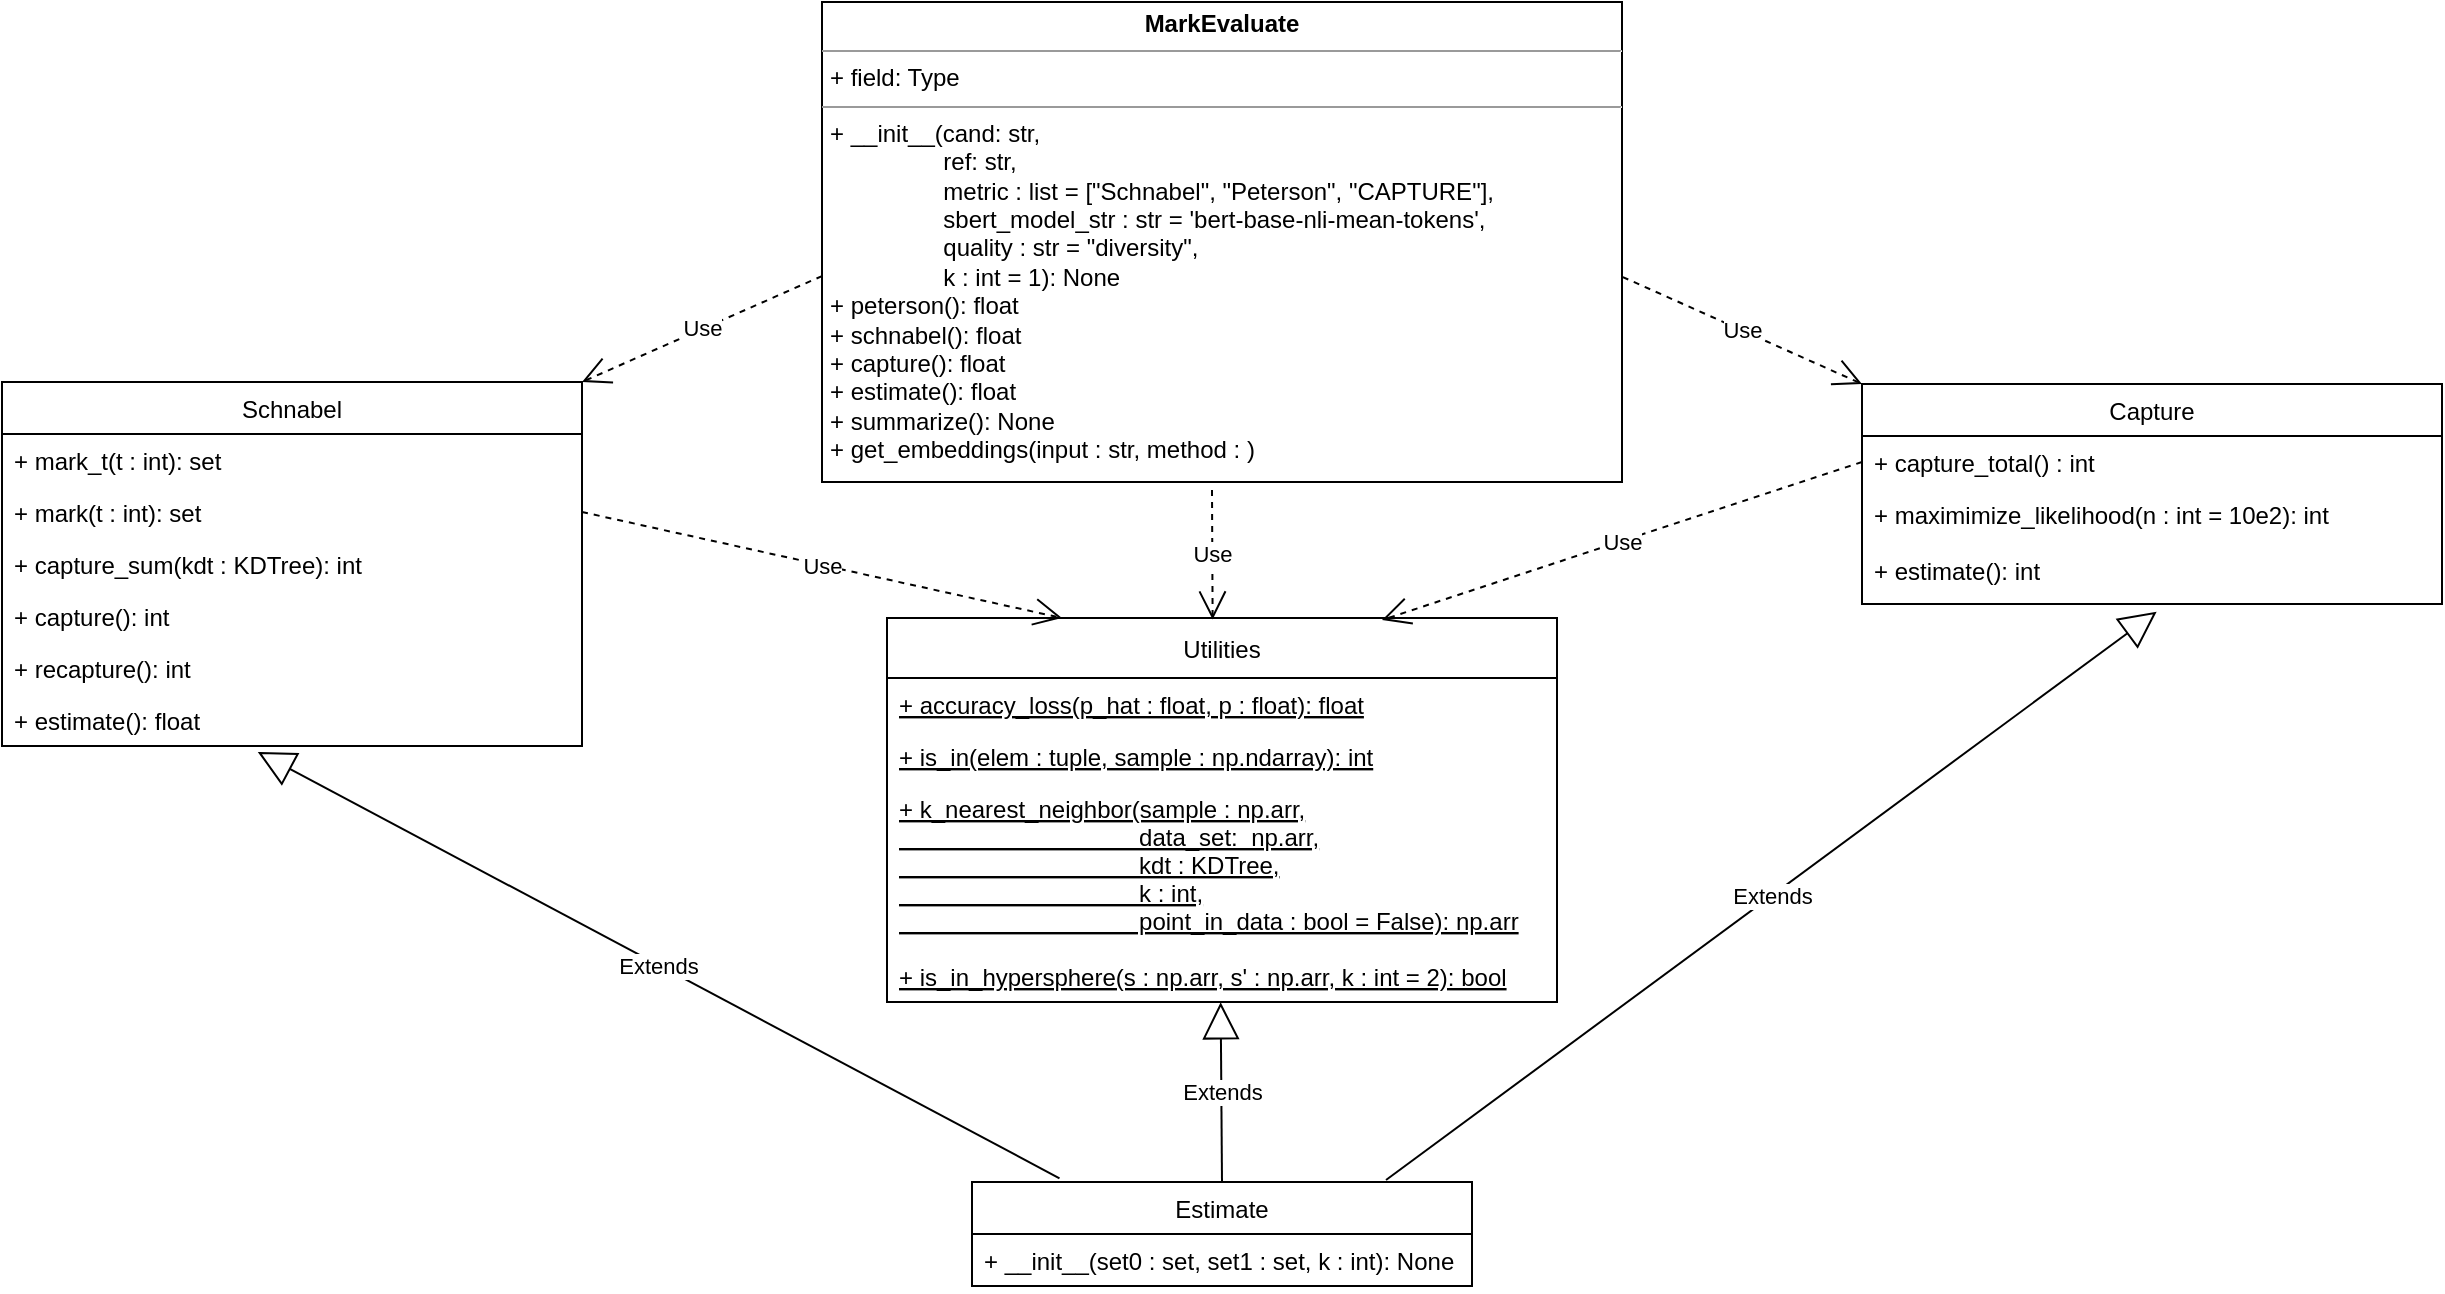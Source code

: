 <mxfile>
    <diagram id="OaVPVNc6GjlpHybK9Wb1" name="Page-1">
        <mxGraphModel dx="2156" dy="552" grid="1" gridSize="10" guides="1" tooltips="1" connect="1" arrows="1" fold="1" page="1" pageScale="1" pageWidth="850" pageHeight="1100" math="0" shadow="0">
            <root>
                <mxCell id="0"/>
                <mxCell id="1" parent="0"/>
                <mxCell id="27" style="edgeStyle=orthogonalEdgeStyle;rounded=0;orthogonalLoop=1;jettySize=auto;html=1;exitX=1;exitY=0.5;exitDx=0;exitDy=0;" parent="1" source="2" edge="1">
                    <mxGeometry relative="1" as="geometry">
                        <mxPoint x="630" y="170" as="targetPoint"/>
                    </mxGeometry>
                </mxCell>
                <mxCell id="2" value="&lt;p style=&quot;margin: 0px ; margin-top: 4px ; text-align: center&quot;&gt;&lt;b&gt;MarkEvaluate&lt;/b&gt;&lt;/p&gt;&lt;hr size=&quot;1&quot;&gt;&lt;p style=&quot;margin: 0px ; margin-left: 4px&quot;&gt;+ field: Type&lt;/p&gt;&lt;hr size=&quot;1&quot;&gt;&lt;p style=&quot;margin: 0px ; margin-left: 4px&quot;&gt;+ __init__(cand: str,&lt;/p&gt;&lt;p style=&quot;margin: 0px ; margin-left: 4px&quot;&gt;&amp;nbsp; &amp;nbsp; &amp;nbsp; &amp;nbsp; &amp;nbsp; &amp;nbsp; &amp;nbsp; &amp;nbsp; &amp;nbsp;ref: str,&lt;/p&gt;&lt;p style=&quot;margin: 0px ; margin-left: 4px&quot;&gt;&amp;nbsp; &amp;nbsp; &amp;nbsp; &amp;nbsp; &amp;nbsp; &amp;nbsp; &amp;nbsp; &amp;nbsp; &amp;nbsp;metric : list = [&quot;Schnabel&quot;, &quot;Peterson&quot;, &quot;CAPTURE&quot;],&lt;/p&gt;&lt;p style=&quot;margin: 0px ; margin-left: 4px&quot;&gt;&amp;nbsp; &amp;nbsp; &amp;nbsp; &amp;nbsp; &amp;nbsp; &amp;nbsp; &amp;nbsp; &amp;nbsp; &amp;nbsp;sbert_model_str : str = 'bert-base-nli-mean-tokens',&lt;/p&gt;&lt;p style=&quot;margin: 0px ; margin-left: 4px&quot;&gt;&lt;span&gt;&amp;nbsp; &amp;nbsp; &amp;nbsp; &amp;nbsp; &amp;nbsp; &amp;nbsp; &amp;nbsp; &amp;nbsp; &amp;nbsp;quality : str = &quot;diversity&quot;,&lt;/span&gt;&lt;/p&gt;&lt;p style=&quot;margin: 0px ; margin-left: 4px&quot;&gt;&lt;span&gt;&amp;nbsp; &amp;nbsp; &amp;nbsp; &amp;nbsp; &amp;nbsp; &amp;nbsp; &amp;nbsp; &amp;nbsp; &amp;nbsp;k : int = 1): None&lt;/span&gt;&lt;/p&gt;&lt;p style=&quot;margin: 0px ; margin-left: 4px&quot;&gt;+ peterson(): float&lt;/p&gt;&lt;p style=&quot;margin: 0px ; margin-left: 4px&quot;&gt;+ schnabel(): float&lt;/p&gt;&lt;p style=&quot;margin: 0px ; margin-left: 4px&quot;&gt;+ capture(): float&lt;/p&gt;&lt;p style=&quot;margin: 0px ; margin-left: 4px&quot;&gt;+ estimate(): float&lt;/p&gt;&lt;p style=&quot;margin: 0px ; margin-left: 4px&quot;&gt;+ summarize(): None&lt;/p&gt;&lt;p style=&quot;margin: 0px ; margin-left: 4px&quot;&gt;+ get_embeddings(input : str, method : )&lt;br&gt;&lt;/p&gt;&lt;p style=&quot;margin: 0px ; margin-left: 4px&quot;&gt;&lt;br&gt;&lt;/p&gt;" style="verticalAlign=top;align=left;overflow=fill;fontSize=12;fontFamily=Helvetica;html=1;" parent="1" vertex="1">
                    <mxGeometry x="240" y="50" width="400" height="240" as="geometry"/>
                </mxCell>
                <mxCell id="3" value="Utilities" style="swimlane;fontStyle=0;childLayout=stackLayout;horizontal=1;startSize=30;horizontalStack=0;resizeParent=1;resizeParentMax=0;resizeLast=0;collapsible=1;marginBottom=0;" parent="1" vertex="1">
                    <mxGeometry x="272.5" y="358" width="335" height="192" as="geometry"/>
                </mxCell>
                <mxCell id="4" value="+ accuracy_loss(p_hat : float, p : float): float" style="text;strokeColor=none;fillColor=none;align=left;verticalAlign=top;spacingLeft=4;spacingRight=4;overflow=hidden;rotatable=0;points=[[0,0.5],[1,0.5]];portConstraint=eastwest;fontStyle=4" parent="3" vertex="1">
                    <mxGeometry y="30" width="335" height="26" as="geometry"/>
                </mxCell>
                <mxCell id="37" value="+ is_in(elem : tuple, sample : np.ndarray): int" style="text;strokeColor=none;fillColor=none;align=left;verticalAlign=top;spacingLeft=4;spacingRight=4;overflow=hidden;rotatable=0;points=[[0,0.5],[1,0.5]];portConstraint=eastwest;fontStyle=4" vertex="1" parent="3">
                    <mxGeometry y="56" width="335" height="26" as="geometry"/>
                </mxCell>
                <mxCell id="5" value="+ k_nearest_neighbor(sample : np.arr,&#10;                                    data_set:  np.arr,&#10;                                    kdt : KDTree,&#10;                                    k : int,&#10;                                    point_in_data : bool = False): np.arr&#10;" style="text;strokeColor=none;fillColor=none;align=left;verticalAlign=top;spacingLeft=4;spacingRight=4;overflow=hidden;rotatable=0;points=[[0,0.5],[1,0.5]];portConstraint=eastwest;fontStyle=4" parent="3" vertex="1">
                    <mxGeometry y="82" width="335" height="84" as="geometry"/>
                </mxCell>
                <mxCell id="8" value="+ is_in_hypersphere(s : np.arr, s' : np.arr, k : int = 2): bool" style="text;strokeColor=none;fillColor=none;align=left;verticalAlign=top;spacingLeft=4;spacingRight=4;overflow=hidden;rotatable=0;points=[[0,0.5],[1,0.5]];portConstraint=eastwest;fontStyle=4" parent="3" vertex="1">
                    <mxGeometry y="166" width="335" height="26" as="geometry"/>
                </mxCell>
                <mxCell id="9" value="Use" style="endArrow=open;endSize=12;dashed=1;html=1;entryX=0.486;entryY=0.004;entryDx=0;entryDy=0;entryPerimeter=0;" parent="1" target="3" edge="1">
                    <mxGeometry width="160" relative="1" as="geometry">
                        <mxPoint x="435" y="294" as="sourcePoint"/>
                        <mxPoint x="395" y="359" as="targetPoint"/>
                    </mxGeometry>
                </mxCell>
                <mxCell id="11" value="Schnabel" style="swimlane;fontStyle=0;childLayout=stackLayout;horizontal=1;startSize=26;horizontalStack=0;resizeParent=1;resizeParentMax=0;resizeLast=0;collapsible=1;marginBottom=0;" parent="1" vertex="1">
                    <mxGeometry x="-170" y="240" width="290" height="182" as="geometry"/>
                </mxCell>
                <mxCell id="35" value="+ mark_t(t : int): set" style="text;strokeColor=none;fillColor=none;align=left;verticalAlign=top;spacingLeft=4;spacingRight=4;overflow=hidden;rotatable=0;points=[[0,0.5],[1,0.5]];portConstraint=eastwest;" vertex="1" parent="11">
                    <mxGeometry y="26" width="290" height="26" as="geometry"/>
                </mxCell>
                <mxCell id="12" value="+ mark(t : int): set" style="text;strokeColor=none;fillColor=none;align=left;verticalAlign=top;spacingLeft=4;spacingRight=4;overflow=hidden;rotatable=0;points=[[0,0.5],[1,0.5]];portConstraint=eastwest;" parent="11" vertex="1">
                    <mxGeometry y="52" width="290" height="26" as="geometry"/>
                </mxCell>
                <mxCell id="36" value="+ capture_sum(kdt : KDTree): int" style="text;strokeColor=none;fillColor=none;align=left;verticalAlign=top;spacingLeft=4;spacingRight=4;overflow=hidden;rotatable=0;points=[[0,0.5],[1,0.5]];portConstraint=eastwest;" vertex="1" parent="11">
                    <mxGeometry y="78" width="290" height="26" as="geometry"/>
                </mxCell>
                <mxCell id="13" value="+ capture(): int" style="text;strokeColor=none;fillColor=none;align=left;verticalAlign=top;spacingLeft=4;spacingRight=4;overflow=hidden;rotatable=0;points=[[0,0.5],[1,0.5]];portConstraint=eastwest;" parent="11" vertex="1">
                    <mxGeometry y="104" width="290" height="26" as="geometry"/>
                </mxCell>
                <mxCell id="14" value="+ recapture(): int" style="text;strokeColor=none;fillColor=none;align=left;verticalAlign=top;spacingLeft=4;spacingRight=4;overflow=hidden;rotatable=0;points=[[0,0.5],[1,0.5]];portConstraint=eastwest;" parent="11" vertex="1">
                    <mxGeometry y="130" width="290" height="26" as="geometry"/>
                </mxCell>
                <mxCell id="19" value="+ estimate(): float" style="text;strokeColor=none;fillColor=none;align=left;verticalAlign=top;spacingLeft=4;spacingRight=4;overflow=hidden;rotatable=0;points=[[0,0.5],[1,0.5]];portConstraint=eastwest;" parent="11" vertex="1">
                    <mxGeometry y="156" width="290" height="26" as="geometry"/>
                </mxCell>
                <mxCell id="15" value="Use" style="endArrow=open;endSize=12;dashed=1;html=1;entryX=1;entryY=0;entryDx=0;entryDy=0;exitX=0;exitY=0.571;exitDx=0;exitDy=0;exitPerimeter=0;" parent="1" source="2" target="11" edge="1">
                    <mxGeometry width="160" relative="1" as="geometry">
                        <mxPoint x="432" y="293" as="sourcePoint"/>
                        <mxPoint x="690" y="290" as="targetPoint"/>
                    </mxGeometry>
                </mxCell>
                <mxCell id="18" value="Use" style="endArrow=open;endSize=12;dashed=1;html=1;exitX=1;exitY=0.5;exitDx=0;exitDy=0;" parent="1" source="12" edge="1">
                    <mxGeometry width="160" relative="1" as="geometry">
                        <mxPoint x="250" y="400" as="sourcePoint"/>
                        <mxPoint x="360" y="358" as="targetPoint"/>
                    </mxGeometry>
                </mxCell>
                <mxCell id="20" value="Capture" style="swimlane;fontStyle=0;childLayout=stackLayout;horizontal=1;startSize=26;horizontalStack=0;resizeParent=1;resizeParentMax=0;resizeLast=0;collapsible=1;marginBottom=0;" parent="1" vertex="1">
                    <mxGeometry x="760" y="241" width="290" height="110" as="geometry"/>
                </mxCell>
                <mxCell id="21" value="+ capture_total() : int" style="text;strokeColor=none;fillColor=none;align=left;verticalAlign=top;spacingLeft=4;spacingRight=4;overflow=hidden;rotatable=0;points=[[0,0.5],[1,0.5]];portConstraint=eastwest;" parent="20" vertex="1">
                    <mxGeometry y="26" width="290" height="26" as="geometry"/>
                </mxCell>
                <mxCell id="22" value="+ maximimize_likelihood(n : int = 10e2): int" style="text;strokeColor=none;fillColor=none;align=left;verticalAlign=top;spacingLeft=4;spacingRight=4;overflow=hidden;rotatable=0;points=[[0,0.5],[1,0.5]];portConstraint=eastwest;" parent="20" vertex="1">
                    <mxGeometry y="52" width="290" height="28" as="geometry"/>
                </mxCell>
                <mxCell id="23" value="+ estimate(): int" style="text;strokeColor=none;fillColor=none;align=left;verticalAlign=top;spacingLeft=4;spacingRight=4;overflow=hidden;rotatable=0;points=[[0,0.5],[1,0.5]];portConstraint=eastwest;" parent="20" vertex="1">
                    <mxGeometry y="80" width="290" height="30" as="geometry"/>
                </mxCell>
                <mxCell id="24" value="Use" style="endArrow=open;endSize=12;dashed=1;html=1;exitX=1.001;exitY=0.573;exitDx=0;exitDy=0;entryX=0;entryY=0;entryDx=0;entryDy=0;exitPerimeter=0;" parent="1" source="2" target="20" edge="1">
                    <mxGeometry width="160" relative="1" as="geometry">
                        <mxPoint x="390" y="400" as="sourcePoint"/>
                        <mxPoint x="550" y="400" as="targetPoint"/>
                    </mxGeometry>
                </mxCell>
                <mxCell id="25" value="Use" style="endArrow=open;endSize=12;dashed=1;html=1;exitX=0;exitY=0.5;exitDx=0;exitDy=0;" parent="1" source="21" edge="1">
                    <mxGeometry width="160" relative="1" as="geometry">
                        <mxPoint x="160" y="340" as="sourcePoint"/>
                        <mxPoint x="520" y="359" as="targetPoint"/>
                    </mxGeometry>
                </mxCell>
                <mxCell id="28" value="Estimate" style="swimlane;fontStyle=0;childLayout=stackLayout;horizontal=1;startSize=26;fillColor=none;horizontalStack=0;resizeParent=1;resizeParentMax=0;resizeLast=0;collapsible=1;marginBottom=0;" parent="1" vertex="1">
                    <mxGeometry x="315" y="640" width="250" height="52" as="geometry"/>
                </mxCell>
                <mxCell id="29" value="+ __init__(set0 : set, set1 : set, k : int): None" style="text;strokeColor=none;fillColor=none;align=left;verticalAlign=top;spacingLeft=4;spacingRight=4;overflow=hidden;rotatable=0;points=[[0,0.5],[1,0.5]];portConstraint=eastwest;" parent="28" vertex="1">
                    <mxGeometry y="26" width="250" height="26" as="geometry"/>
                </mxCell>
                <mxCell id="32" value="Extends" style="endArrow=block;endSize=16;endFill=0;html=1;exitX=0.5;exitY=0;exitDx=0;exitDy=0;entryX=0.498;entryY=1.005;entryDx=0;entryDy=0;entryPerimeter=0;" parent="1" source="28" target="8" edge="1">
                    <mxGeometry width="160" relative="1" as="geometry">
                        <mxPoint x="320" y="350" as="sourcePoint"/>
                        <mxPoint x="480" y="350" as="targetPoint"/>
                    </mxGeometry>
                </mxCell>
                <mxCell id="33" value="Extends" style="endArrow=block;endSize=16;endFill=0;html=1;entryX=0.441;entryY=1.113;entryDx=0;entryDy=0;entryPerimeter=0;exitX=0.175;exitY=-0.036;exitDx=0;exitDy=0;exitPerimeter=0;" parent="1" source="28" target="19" edge="1">
                    <mxGeometry width="160" relative="1" as="geometry">
                        <mxPoint x="90" y="570" as="sourcePoint"/>
                        <mxPoint x="250" y="570" as="targetPoint"/>
                    </mxGeometry>
                </mxCell>
                <mxCell id="34" value="Extends" style="endArrow=block;endSize=16;endFill=0;html=1;entryX=0.508;entryY=1.128;entryDx=0;entryDy=0;entryPerimeter=0;" parent="1" target="23" edge="1">
                    <mxGeometry width="160" relative="1" as="geometry">
                        <mxPoint x="522" y="639" as="sourcePoint"/>
                        <mxPoint x="680" y="610" as="targetPoint"/>
                    </mxGeometry>
                </mxCell>
            </root>
        </mxGraphModel>
    </diagram>
</mxfile>